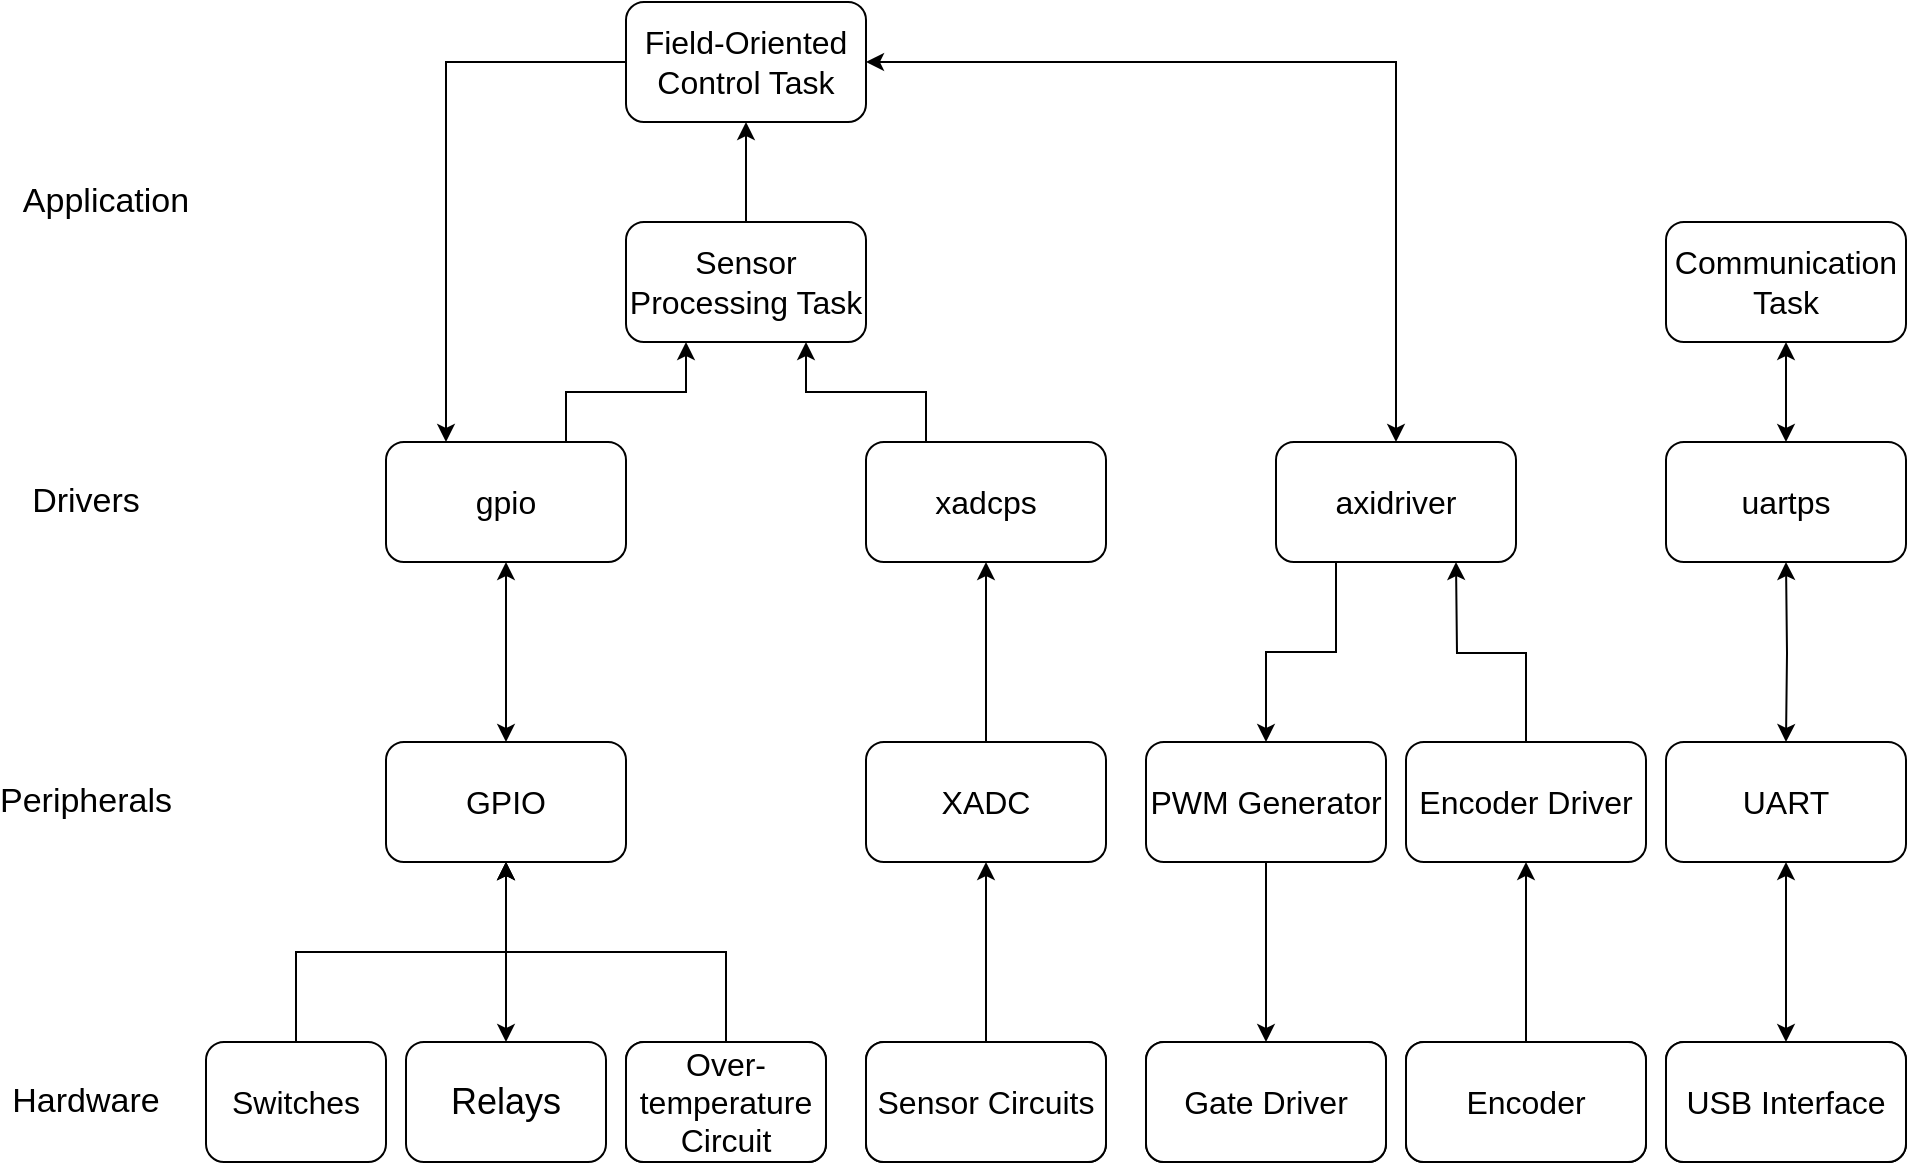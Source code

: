 <mxfile version="14.6.13" type="device" pages="4"><diagram id="FNdh0MbuzLCY5STfjBej" name="General"><mxGraphModel dx="1422" dy="763" grid="1" gridSize="10" guides="1" tooltips="1" connect="1" arrows="1" fold="1" page="1" pageScale="1" pageWidth="1654" pageHeight="1169" math="0" shadow="0"><root><mxCell id="0"/><mxCell id="1" parent="0"/><mxCell id="cF5mh-KOaiQX5OJSFseu-2" value="&lt;font style=&quot;font-size: 17px;&quot;&gt;Application&lt;/font&gt;" style="text;html=1;strokeColor=none;fillColor=none;align=center;verticalAlign=middle;whiteSpace=wrap;fontSize=17;" parent="1" vertex="1"><mxGeometry x="180" y="220" width="40" height="20" as="geometry"/></mxCell><mxCell id="cF5mh-KOaiQX5OJSFseu-3" value="&lt;font style=&quot;font-size: 17px;&quot;&gt;Drivers&lt;br style=&quot;font-size: 17px;&quot;&gt;&lt;/font&gt;" style="text;html=1;strokeColor=none;fillColor=none;align=center;verticalAlign=middle;whiteSpace=wrap;fontSize=17;" parent="1" vertex="1"><mxGeometry x="170" y="370" width="40" height="20" as="geometry"/></mxCell><mxCell id="cF5mh-KOaiQX5OJSFseu-4" value="&lt;font style=&quot;font-size: 17px;&quot;&gt;Peripherals&lt;br style=&quot;font-size: 17px;&quot;&gt;&lt;/font&gt;" style="text;html=1;strokeColor=none;fillColor=none;align=center;verticalAlign=middle;whiteSpace=wrap;fontSize=17;" parent="1" vertex="1"><mxGeometry x="170" y="520" width="40" height="20" as="geometry"/></mxCell><mxCell id="cF5mh-KOaiQX5OJSFseu-5" value="&lt;font style=&quot;font-size: 17px;&quot;&gt;Hardware&lt;br style=&quot;font-size: 17px;&quot;&gt;&lt;/font&gt;" style="text;html=1;strokeColor=none;fillColor=none;align=center;verticalAlign=middle;whiteSpace=wrap;fontSize=17;" parent="1" vertex="1"><mxGeometry x="170" y="670" width="40" height="20" as="geometry"/></mxCell><mxCell id="cF5mh-KOaiQX5OJSFseu-15" style="edgeStyle=orthogonalEdgeStyle;rounded=0;orthogonalLoop=1;jettySize=auto;html=1;exitX=0.5;exitY=1;exitDx=0;exitDy=0;entryX=0.5;entryY=0;entryDx=0;entryDy=0;fontSize=16;startArrow=classic;startFill=1;" parent="1" edge="1"><mxGeometry relative="1" as="geometry"><mxPoint x="400" y="410" as="sourcePoint"/><mxPoint x="400" y="500.0" as="targetPoint"/></mxGeometry></mxCell><mxCell id="cF5mh-KOaiQX5OJSFseu-20" style="edgeStyle=orthogonalEdgeStyle;rounded=0;orthogonalLoop=1;jettySize=auto;html=1;exitX=0.5;exitY=0;exitDx=0;exitDy=0;entryX=0.5;entryY=1;entryDx=0;entryDy=0;startArrow=classic;startFill=1;fontSize=16;" parent="1" edge="1"><mxGeometry relative="1" as="geometry"><mxPoint x="400" y="650" as="sourcePoint"/><mxPoint x="400" y="560" as="targetPoint"/></mxGeometry></mxCell><mxCell id="cF5mh-KOaiQX5OJSFseu-44" style="edgeStyle=orthogonalEdgeStyle;rounded=0;orthogonalLoop=1;jettySize=auto;html=1;exitX=0.5;exitY=1;exitDx=0;exitDy=0;entryX=0.5;entryY=0;entryDx=0;entryDy=0;startArrow=classic;startFill=1;fontSize=16;" parent="1" source="cF5mh-KOaiQX5OJSFseu-42" target="cF5mh-KOaiQX5OJSFseu-43" edge="1"><mxGeometry relative="1" as="geometry"/></mxCell><mxCell id="cF5mh-KOaiQX5OJSFseu-42" value="UART" style="whiteSpace=wrap;html=1;fontSize=16;rounded=1;" parent="1" vertex="1"><mxGeometry x="980" y="500" width="120" height="60" as="geometry"/></mxCell><mxCell id="cF5mh-KOaiQX5OJSFseu-43" value="USB Interface" style="whiteSpace=wrap;html=1;fontSize=18;rounded=1;" parent="1" vertex="1"><mxGeometry x="980" y="650" width="120" height="60" as="geometry"/></mxCell><mxCell id="cF5mh-KOaiQX5OJSFseu-46" style="edgeStyle=orthogonalEdgeStyle;rounded=0;orthogonalLoop=1;jettySize=auto;html=1;exitX=0.5;exitY=1;exitDx=0;exitDy=0;entryX=0.5;entryY=0;entryDx=0;entryDy=0;startArrow=classic;startFill=1;fontSize=16;" parent="1" target="cF5mh-KOaiQX5OJSFseu-42" edge="1"><mxGeometry relative="1" as="geometry"><mxPoint x="1040" y="410" as="sourcePoint"/></mxGeometry></mxCell><mxCell id="OJgSTFZWUkDASPqBQ3mT-6" value="" style="edgeStyle=orthogonalEdgeStyle;rounded=0;orthogonalLoop=1;jettySize=auto;html=1;startArrow=classic;startFill=1;" parent="1" edge="1"><mxGeometry relative="1" as="geometry"><mxPoint x="1040" y="300" as="sourcePoint"/><mxPoint x="1040" y="350" as="targetPoint"/></mxGeometry></mxCell><mxCell id="n8zTrhJ5Dpfqcq--Lx5J-33" style="edgeStyle=orthogonalEdgeStyle;rounded=0;orthogonalLoop=1;jettySize=auto;html=1;exitX=0.5;exitY=1;exitDx=0;exitDy=0;entryX=0.5;entryY=0;entryDx=0;entryDy=0;startArrow=none;startFill=0;" parent="1" edge="1"><mxGeometry relative="1" as="geometry"><mxPoint x="780" y="560" as="sourcePoint"/><mxPoint x="780" y="650" as="targetPoint"/></mxGeometry></mxCell><mxCell id="n8zTrhJ5Dpfqcq--Lx5J-14" style="edgeStyle=orthogonalEdgeStyle;rounded=0;orthogonalLoop=1;jettySize=auto;html=1;exitX=0.5;exitY=0;exitDx=0;exitDy=0;entryX=0.75;entryY=1;entryDx=0;entryDy=0;" parent="1" source="n8zTrhJ5Dpfqcq--Lx5J-2" edge="1"><mxGeometry relative="1" as="geometry"><mxPoint x="875" y="410" as="targetPoint"/></mxGeometry></mxCell><mxCell id="n8zTrhJ5Dpfqcq--Lx5J-2" value="Encoder Driver" style="whiteSpace=wrap;html=1;fontSize=16;rounded=1;" parent="1" vertex="1"><mxGeometry x="850" y="500" width="120" height="60" as="geometry"/></mxCell><mxCell id="n8zTrhJ5Dpfqcq--Lx5J-6" style="edgeStyle=orthogonalEdgeStyle;rounded=0;orthogonalLoop=1;jettySize=auto;html=1;exitX=0.5;exitY=0;exitDx=0;exitDy=0;entryX=0.5;entryY=1;entryDx=0;entryDy=0;" parent="1" source="n8zTrhJ5Dpfqcq--Lx5J-5" target="n8zTrhJ5Dpfqcq--Lx5J-2" edge="1"><mxGeometry relative="1" as="geometry"/></mxCell><mxCell id="n8zTrhJ5Dpfqcq--Lx5J-5" value="Encoder" style="whiteSpace=wrap;html=1;fontSize=18;rounded=1;" parent="1" vertex="1"><mxGeometry x="850" y="650" width="120" height="60" as="geometry"/></mxCell><mxCell id="n8zTrhJ5Dpfqcq--Lx5J-34" style="edgeStyle=orthogonalEdgeStyle;rounded=0;orthogonalLoop=1;jettySize=auto;html=1;exitX=0.5;exitY=0;exitDx=0;exitDy=0;entryX=0.5;entryY=1;entryDx=0;entryDy=0;startArrow=none;startFill=0;" parent="1" edge="1"><mxGeometry relative="1" as="geometry"><mxPoint x="640" y="500" as="sourcePoint"/><mxPoint x="640" y="410" as="targetPoint"/></mxGeometry></mxCell><mxCell id="n8zTrhJ5Dpfqcq--Lx5J-35" style="edgeStyle=orthogonalEdgeStyle;rounded=0;orthogonalLoop=1;jettySize=auto;html=1;exitX=0.5;exitY=0;exitDx=0;exitDy=0;entryX=0.5;entryY=1;entryDx=0;entryDy=0;startArrow=none;startFill=0;" parent="1" edge="1"><mxGeometry relative="1" as="geometry"><mxPoint x="640" y="650" as="sourcePoint"/><mxPoint x="640" y="560" as="targetPoint"/></mxGeometry></mxCell><mxCell id="gdCAjcARQyKszn10rI1O-2" style="edgeStyle=orthogonalEdgeStyle;rounded=0;orthogonalLoop=1;jettySize=auto;html=1;exitX=0;exitY=0.5;exitDx=0;exitDy=0;entryX=0.25;entryY=0;entryDx=0;entryDy=0;" parent="1" source="n8zTrhJ5Dpfqcq--Lx5J-39" target="n8zTrhJ5Dpfqcq--Lx5J-45" edge="1"><mxGeometry relative="1" as="geometry"/></mxCell><mxCell id="n8zTrhJ5Dpfqcq--Lx5J-39" value="Field-Oriented Control Task" style="whiteSpace=wrap;html=1;fontSize=16;fontStyle=0;rounded=1;" parent="1" vertex="1"><mxGeometry x="460" y="130" width="120" height="60" as="geometry"/></mxCell><mxCell id="gdCAjcARQyKszn10rI1O-1" style="edgeStyle=orthogonalEdgeStyle;rounded=0;orthogonalLoop=1;jettySize=auto;html=1;exitX=0.5;exitY=0;exitDx=0;exitDy=0;entryX=0.5;entryY=1;entryDx=0;entryDy=0;" parent="1" source="n8zTrhJ5Dpfqcq--Lx5J-40" target="n8zTrhJ5Dpfqcq--Lx5J-39" edge="1"><mxGeometry relative="1" as="geometry"/></mxCell><mxCell id="n8zTrhJ5Dpfqcq--Lx5J-40" value="Sensor Processing Task" style="whiteSpace=wrap;html=1;fontSize=16;fontStyle=0;rounded=1;" parent="1" vertex="1"><mxGeometry x="460" y="240" width="120" height="60" as="geometry"/></mxCell><mxCell id="n8zTrhJ5Dpfqcq--Lx5J-41" value="Communication Task" style="whiteSpace=wrap;html=1;fontSize=16;fontStyle=0;rounded=1;" parent="1" vertex="1"><mxGeometry x="980" y="240" width="120" height="60" as="geometry"/></mxCell><mxCell id="n8zTrhJ5Dpfqcq--Lx5J-42" value="uartps" style="whiteSpace=wrap;html=1;fontSize=16;rounded=1;" parent="1" vertex="1"><mxGeometry x="980" y="350" width="120" height="60" as="geometry"/></mxCell><mxCell id="n8zTrhJ5Dpfqcq--Lx5J-64" style="edgeStyle=orthogonalEdgeStyle;rounded=0;orthogonalLoop=1;jettySize=auto;html=1;exitX=0.5;exitY=0;exitDx=0;exitDy=0;entryX=1;entryY=0.5;entryDx=0;entryDy=0;fontSize=17;startArrow=classic;startFill=1;" parent="1" source="n8zTrhJ5Dpfqcq--Lx5J-43" target="n8zTrhJ5Dpfqcq--Lx5J-39" edge="1"><mxGeometry relative="1" as="geometry"/></mxCell><mxCell id="n8zTrhJ5Dpfqcq--Lx5J-65" style="edgeStyle=orthogonalEdgeStyle;rounded=0;orthogonalLoop=1;jettySize=auto;html=1;exitX=0.25;exitY=1;exitDx=0;exitDy=0;entryX=0.5;entryY=0;entryDx=0;entryDy=0;fontSize=17;startArrow=none;startFill=0;" parent="1" source="n8zTrhJ5Dpfqcq--Lx5J-43" target="n8zTrhJ5Dpfqcq--Lx5J-52" edge="1"><mxGeometry relative="1" as="geometry"/></mxCell><mxCell id="n8zTrhJ5Dpfqcq--Lx5J-43" value="axidriver" style="whiteSpace=wrap;html=1;fontSize=16;rounded=1;" parent="1" vertex="1"><mxGeometry x="785" y="350" width="120" height="60" as="geometry"/></mxCell><mxCell id="n8zTrhJ5Dpfqcq--Lx5J-62" style="edgeStyle=orthogonalEdgeStyle;rounded=0;orthogonalLoop=1;jettySize=auto;html=1;exitX=0.25;exitY=0;exitDx=0;exitDy=0;entryX=0.75;entryY=1;entryDx=0;entryDy=0;fontSize=17;startArrow=none;startFill=0;" parent="1" source="n8zTrhJ5Dpfqcq--Lx5J-44" target="n8zTrhJ5Dpfqcq--Lx5J-40" edge="1"><mxGeometry relative="1" as="geometry"/></mxCell><mxCell id="n8zTrhJ5Dpfqcq--Lx5J-44" value="xadcps" style="whiteSpace=wrap;html=1;fontSize=16;rounded=1;" parent="1" vertex="1"><mxGeometry x="580" y="350" width="120" height="60" as="geometry"/></mxCell><mxCell id="n8zTrhJ5Dpfqcq--Lx5J-63" style="edgeStyle=orthogonalEdgeStyle;rounded=0;orthogonalLoop=1;jettySize=auto;html=1;exitX=0.75;exitY=0;exitDx=0;exitDy=0;entryX=0.25;entryY=1;entryDx=0;entryDy=0;fontSize=17;startArrow=none;startFill=0;" parent="1" source="n8zTrhJ5Dpfqcq--Lx5J-45" target="n8zTrhJ5Dpfqcq--Lx5J-40" edge="1"><mxGeometry relative="1" as="geometry"/></mxCell><mxCell id="n8zTrhJ5Dpfqcq--Lx5J-45" value="gpio" style="whiteSpace=wrap;html=1;fontSize=16;rounded=1;" parent="1" vertex="1"><mxGeometry x="340" y="350" width="120" height="60" as="geometry"/></mxCell><mxCell id="n8zTrhJ5Dpfqcq--Lx5J-46" value="GPIO" style="whiteSpace=wrap;html=1;fontSize=16;rounded=1;" parent="1" vertex="1"><mxGeometry x="340" y="500" width="120" height="60" as="geometry"/></mxCell><mxCell id="n8zTrhJ5Dpfqcq--Lx5J-66" style="edgeStyle=orthogonalEdgeStyle;rounded=0;orthogonalLoop=1;jettySize=auto;html=1;exitX=0.5;exitY=0;exitDx=0;exitDy=0;entryX=0.5;entryY=1;entryDx=0;entryDy=0;fontSize=17;startArrow=none;startFill=0;" parent="1" source="n8zTrhJ5Dpfqcq--Lx5J-47" target="n8zTrhJ5Dpfqcq--Lx5J-46" edge="1"><mxGeometry relative="1" as="geometry"/></mxCell><mxCell id="n8zTrhJ5Dpfqcq--Lx5J-47" value="Switches" style="whiteSpace=wrap;html=1;fontSize=16;rounded=1;" parent="1" vertex="1"><mxGeometry x="250" y="650" width="90" height="60" as="geometry"/></mxCell><mxCell id="n8zTrhJ5Dpfqcq--Lx5J-48" value="Relays" style="whiteSpace=wrap;html=1;fontSize=18;rounded=1;" parent="1" vertex="1"><mxGeometry x="350" y="650" width="100" height="60" as="geometry"/></mxCell><mxCell id="n8zTrhJ5Dpfqcq--Lx5J-67" style="edgeStyle=orthogonalEdgeStyle;rounded=0;orthogonalLoop=1;jettySize=auto;html=1;exitX=0.5;exitY=0;exitDx=0;exitDy=0;entryX=0.5;entryY=1;entryDx=0;entryDy=0;fontSize=17;startArrow=none;startFill=0;" parent="1" source="n8zTrhJ5Dpfqcq--Lx5J-49" target="n8zTrhJ5Dpfqcq--Lx5J-46" edge="1"><mxGeometry relative="1" as="geometry"/></mxCell><mxCell id="n8zTrhJ5Dpfqcq--Lx5J-49" value="Over-temperature circuit" style="whiteSpace=wrap;html=1;fontSize=18;rounded=1;" parent="1" vertex="1"><mxGeometry x="460" y="650" width="100" height="60" as="geometry"/></mxCell><mxCell id="n8zTrhJ5Dpfqcq--Lx5J-50" value="XADC" style="whiteSpace=wrap;html=1;fontSize=16;rounded=1;" parent="1" vertex="1"><mxGeometry x="580" y="500" width="120" height="60" as="geometry"/></mxCell><mxCell id="n8zTrhJ5Dpfqcq--Lx5J-51" value="Sensor circuits" style="whiteSpace=wrap;html=1;fontSize=18;rounded=1;" parent="1" vertex="1"><mxGeometry x="580" y="650" width="120" height="60" as="geometry"/></mxCell><mxCell id="n8zTrhJ5Dpfqcq--Lx5J-52" value="PWM Generator" style="whiteSpace=wrap;html=1;fontSize=16;rounded=1;" parent="1" vertex="1"><mxGeometry x="720" y="500" width="120" height="60" as="geometry"/></mxCell><mxCell id="n8zTrhJ5Dpfqcq--Lx5J-53" value="Gate Driver" style="whiteSpace=wrap;html=1;fontSize=18;rounded=1;" parent="1" vertex="1"><mxGeometry x="720" y="650" width="120" height="60" as="geometry"/></mxCell><mxCell id="HcmQMg_4I1oHwpYFcMFc-3" value="USB Interface" style="whiteSpace=wrap;html=1;fontSize=16;rounded=1;" parent="1" vertex="1"><mxGeometry x="980" y="650" width="120" height="60" as="geometry"/></mxCell><mxCell id="HcmQMg_4I1oHwpYFcMFc-4" value="Encoder" style="whiteSpace=wrap;html=1;fontSize=16;rounded=1;" parent="1" vertex="1"><mxGeometry x="850" y="650" width="120" height="60" as="geometry"/></mxCell><mxCell id="HcmQMg_4I1oHwpYFcMFc-5" value="Gate Driver" style="whiteSpace=wrap;html=1;fontSize=16;rounded=1;" parent="1" vertex="1"><mxGeometry x="720" y="650" width="120" height="60" as="geometry"/></mxCell><mxCell id="HcmQMg_4I1oHwpYFcMFc-6" value="Sensor Circuits" style="whiteSpace=wrap;html=1;fontSize=16;rounded=1;" parent="1" vertex="1"><mxGeometry x="580" y="650" width="120" height="60" as="geometry"/></mxCell><mxCell id="HcmQMg_4I1oHwpYFcMFc-7" value="Over-temperature Circuit" style="whiteSpace=wrap;html=1;fontSize=16;rounded=1;" parent="1" vertex="1"><mxGeometry x="460" y="650" width="100" height="60" as="geometry"/></mxCell></root></mxGraphModel></diagram><diagram id="9e8X5mkENzNJ1goLxQjk" name="EncStates"><mxGraphModel dx="1422" dy="763" grid="1" gridSize="10" guides="1" tooltips="1" connect="1" arrows="1" fold="1" page="1" pageScale="1" pageWidth="1100" pageHeight="850" math="0" shadow="0"><root><mxCell id="-_Dg9e7AKeVP-2lhCpN4-0"/><mxCell id="-_Dg9e7AKeVP-2lhCpN4-1" parent="-_Dg9e7AKeVP-2lhCpN4-0"/><mxCell id="-_Dg9e7AKeVP-2lhCpN4-12" style="edgeStyle=orthogonalEdgeStyle;curved=1;orthogonalLoop=1;jettySize=auto;html=1;exitX=0;exitY=0.5;exitDx=0;exitDy=0;entryX=0.5;entryY=0;entryDx=0;entryDy=0;startArrow=none;startFill=0;" parent="-_Dg9e7AKeVP-2lhCpN4-1" source="-_Dg9e7AKeVP-2lhCpN4-2" target="-_Dg9e7AKeVP-2lhCpN4-4" edge="1"><mxGeometry relative="1" as="geometry"/></mxCell><mxCell id="-_Dg9e7AKeVP-2lhCpN4-13" style="edgeStyle=orthogonalEdgeStyle;curved=1;orthogonalLoop=1;jettySize=auto;html=1;exitX=0;exitY=1;exitDx=0;exitDy=0;entryX=0.5;entryY=0;entryDx=0;entryDy=0;startArrow=none;startFill=0;" parent="-_Dg9e7AKeVP-2lhCpN4-1" source="-_Dg9e7AKeVP-2lhCpN4-2" target="-_Dg9e7AKeVP-2lhCpN4-5" edge="1"><mxGeometry relative="1" as="geometry"/></mxCell><mxCell id="-_Dg9e7AKeVP-2lhCpN4-14" style="edgeStyle=orthogonalEdgeStyle;curved=1;orthogonalLoop=1;jettySize=auto;html=1;exitX=1;exitY=1;exitDx=0;exitDy=0;entryX=0.5;entryY=0;entryDx=0;entryDy=0;startArrow=none;startFill=0;" parent="-_Dg9e7AKeVP-2lhCpN4-1" source="-_Dg9e7AKeVP-2lhCpN4-2" target="-_Dg9e7AKeVP-2lhCpN4-6" edge="1"><mxGeometry relative="1" as="geometry"/></mxCell><mxCell id="-_Dg9e7AKeVP-2lhCpN4-15" style="edgeStyle=orthogonalEdgeStyle;curved=1;orthogonalLoop=1;jettySize=auto;html=1;exitX=1;exitY=0.5;exitDx=0;exitDy=0;entryX=0.5;entryY=0;entryDx=0;entryDy=0;startArrow=none;startFill=0;" parent="-_Dg9e7AKeVP-2lhCpN4-1" source="-_Dg9e7AKeVP-2lhCpN4-2" target="-_Dg9e7AKeVP-2lhCpN4-7" edge="1"><mxGeometry relative="1" as="geometry"/></mxCell><mxCell id="-_Dg9e7AKeVP-2lhCpN4-2" value="" style="ellipse;whiteSpace=wrap;html=1;aspect=fixed;" parent="-_Dg9e7AKeVP-2lhCpN4-1" vertex="1"><mxGeometry x="460" y="110" width="80" height="80" as="geometry"/></mxCell><mxCell id="-_Dg9e7AKeVP-2lhCpN4-3" value="GET_ABS" style="ellipse;whiteSpace=wrap;html=1;aspect=fixed;" parent="-_Dg9e7AKeVP-2lhCpN4-1" vertex="1"><mxGeometry x="465" y="115" width="70" height="70" as="geometry"/></mxCell><mxCell id="-_Dg9e7AKeVP-2lhCpN4-17" style="edgeStyle=orthogonalEdgeStyle;curved=1;orthogonalLoop=1;jettySize=auto;html=1;exitX=1;exitY=0;exitDx=0;exitDy=0;entryX=0;entryY=0;entryDx=0;entryDy=0;startArrow=none;startFill=0;" parent="-_Dg9e7AKeVP-2lhCpN4-1" source="-_Dg9e7AKeVP-2lhCpN4-4" target="-_Dg9e7AKeVP-2lhCpN4-5" edge="1"><mxGeometry relative="1" as="geometry"/></mxCell><mxCell id="-_Dg9e7AKeVP-2lhCpN4-4" value="00" style="ellipse;whiteSpace=wrap;html=1;aspect=fixed;" parent="-_Dg9e7AKeVP-2lhCpN4-1" vertex="1"><mxGeometry x="280" y="240" width="80" height="80" as="geometry"/></mxCell><mxCell id="-_Dg9e7AKeVP-2lhCpN4-18" style="edgeStyle=orthogonalEdgeStyle;curved=1;orthogonalLoop=1;jettySize=auto;html=1;exitX=0;exitY=1;exitDx=0;exitDy=0;entryX=1;entryY=1;entryDx=0;entryDy=0;startArrow=none;startFill=0;" parent="-_Dg9e7AKeVP-2lhCpN4-1" source="-_Dg9e7AKeVP-2lhCpN4-5" target="-_Dg9e7AKeVP-2lhCpN4-4" edge="1"><mxGeometry relative="1" as="geometry"/></mxCell><mxCell id="-_Dg9e7AKeVP-2lhCpN4-19" style="edgeStyle=orthogonalEdgeStyle;curved=1;orthogonalLoop=1;jettySize=auto;html=1;exitX=1;exitY=0;exitDx=0;exitDy=0;entryX=0;entryY=0;entryDx=0;entryDy=0;startArrow=none;startFill=0;" parent="-_Dg9e7AKeVP-2lhCpN4-1" source="-_Dg9e7AKeVP-2lhCpN4-5" target="-_Dg9e7AKeVP-2lhCpN4-6" edge="1"><mxGeometry relative="1" as="geometry"/></mxCell><mxCell id="-_Dg9e7AKeVP-2lhCpN4-5" value="01" style="ellipse;whiteSpace=wrap;html=1;aspect=fixed;" parent="-_Dg9e7AKeVP-2lhCpN4-1" vertex="1"><mxGeometry x="400" y="240" width="80" height="80" as="geometry"/></mxCell><mxCell id="-_Dg9e7AKeVP-2lhCpN4-10" value="" style="edgeStyle=orthogonalEdgeStyle;rounded=0;orthogonalLoop=1;jettySize=auto;html=1;startArrow=classic;startFill=1;" parent="-_Dg9e7AKeVP-2lhCpN4-1" source="-_Dg9e7AKeVP-2lhCpN4-6" target="-_Dg9e7AKeVP-2lhCpN4-7" edge="1"><mxGeometry relative="1" as="geometry"/></mxCell><mxCell id="-_Dg9e7AKeVP-2lhCpN4-20" style="edgeStyle=orthogonalEdgeStyle;curved=1;orthogonalLoop=1;jettySize=auto;html=1;exitX=0;exitY=1;exitDx=0;exitDy=0;entryX=1;entryY=1;entryDx=0;entryDy=0;startArrow=none;startFill=0;" parent="-_Dg9e7AKeVP-2lhCpN4-1" source="-_Dg9e7AKeVP-2lhCpN4-6" target="-_Dg9e7AKeVP-2lhCpN4-5" edge="1"><mxGeometry relative="1" as="geometry"/></mxCell><mxCell id="-_Dg9e7AKeVP-2lhCpN4-21" style="edgeStyle=orthogonalEdgeStyle;curved=1;orthogonalLoop=1;jettySize=auto;html=1;exitX=1;exitY=0;exitDx=0;exitDy=0;entryX=0;entryY=0;entryDx=0;entryDy=0;startArrow=none;startFill=0;" parent="-_Dg9e7AKeVP-2lhCpN4-1" source="-_Dg9e7AKeVP-2lhCpN4-6" target="-_Dg9e7AKeVP-2lhCpN4-7" edge="1"><mxGeometry relative="1" as="geometry"/></mxCell><mxCell id="-_Dg9e7AKeVP-2lhCpN4-6" value="11" style="ellipse;whiteSpace=wrap;html=1;aspect=fixed;" parent="-_Dg9e7AKeVP-2lhCpN4-1" vertex="1"><mxGeometry x="520" y="240" width="80" height="80" as="geometry"/></mxCell><mxCell id="-_Dg9e7AKeVP-2lhCpN4-22" style="edgeStyle=orthogonalEdgeStyle;curved=1;orthogonalLoop=1;jettySize=auto;html=1;exitX=0;exitY=1;exitDx=0;exitDy=0;entryX=1;entryY=1;entryDx=0;entryDy=0;startArrow=none;startFill=0;" parent="-_Dg9e7AKeVP-2lhCpN4-1" source="-_Dg9e7AKeVP-2lhCpN4-7" target="-_Dg9e7AKeVP-2lhCpN4-6" edge="1"><mxGeometry relative="1" as="geometry"/></mxCell><mxCell id="-_Dg9e7AKeVP-2lhCpN4-33" style="edgeStyle=orthogonalEdgeStyle;curved=1;orthogonalLoop=1;jettySize=auto;html=1;exitX=0.307;exitY=0.961;exitDx=0;exitDy=0;entryX=0.669;entryY=0.969;entryDx=0;entryDy=0;startArrow=none;startFill=0;exitPerimeter=0;entryPerimeter=0;" parent="-_Dg9e7AKeVP-2lhCpN4-1" source="-_Dg9e7AKeVP-2lhCpN4-7" target="-_Dg9e7AKeVP-2lhCpN4-4" edge="1"><mxGeometry relative="1" as="geometry"><Array as="points"><mxPoint x="665" y="350"/><mxPoint x="334" y="350"/></Array></mxGeometry></mxCell><mxCell id="-_Dg9e7AKeVP-2lhCpN4-7" value="10" style="ellipse;whiteSpace=wrap;html=1;aspect=fixed;" parent="-_Dg9e7AKeVP-2lhCpN4-1" vertex="1"><mxGeometry x="640" y="240" width="80" height="80" as="geometry"/></mxCell><mxCell id="-_Dg9e7AKeVP-2lhCpN4-23" value="A = B = 0" style="text;html=1;align=center;verticalAlign=middle;resizable=0;points=[];autosize=1;strokeColor=none;" parent="-_Dg9e7AKeVP-2lhCpN4-1" vertex="1"><mxGeometry x="330" y="140" width="70" height="20" as="geometry"/></mxCell><mxCell id="-_Dg9e7AKeVP-2lhCpN4-24" value="&lt;div&gt;A = 1&lt;/div&gt;&lt;div&gt;B = 0&lt;br&gt;&lt;/div&gt;" style="text;html=1;align=center;verticalAlign=middle;resizable=0;points=[];autosize=1;strokeColor=none;" parent="-_Dg9e7AKeVP-2lhCpN4-1" vertex="1"><mxGeometry x="420" y="185" width="40" height="30" as="geometry"/></mxCell><mxCell id="-_Dg9e7AKeVP-2lhCpN4-25" value="&lt;div&gt;A = 0&lt;/div&gt;&lt;div&gt;B = 1&lt;br&gt;&lt;/div&gt;" style="text;html=1;align=center;verticalAlign=middle;resizable=0;points=[];autosize=1;strokeColor=none;" parent="-_Dg9e7AKeVP-2lhCpN4-1" vertex="1"><mxGeometry x="540" y="185" width="40" height="30" as="geometry"/></mxCell><mxCell id="-_Dg9e7AKeVP-2lhCpN4-26" value="A = B = 1" style="text;html=1;align=center;verticalAlign=middle;resizable=0;points=[];autosize=1;strokeColor=none;" parent="-_Dg9e7AKeVP-2lhCpN4-1" vertex="1"><mxGeometry x="600" y="140" width="70" height="20" as="geometry"/></mxCell><mxCell id="-_Dg9e7AKeVP-2lhCpN4-27" value="A = 1" style="text;html=1;align=center;verticalAlign=middle;resizable=0;points=[];autosize=1;strokeColor=none;" parent="-_Dg9e7AKeVP-2lhCpN4-1" vertex="1"><mxGeometry x="360" y="230" width="40" height="20" as="geometry"/></mxCell><mxCell id="-_Dg9e7AKeVP-2lhCpN4-28" value="A = 0" style="text;html=1;align=center;verticalAlign=middle;resizable=0;points=[];autosize=1;strokeColor=none;" parent="-_Dg9e7AKeVP-2lhCpN4-1" vertex="1"><mxGeometry x="360" y="310" width="40" height="20" as="geometry"/></mxCell><mxCell id="-_Dg9e7AKeVP-2lhCpN4-29" value="B = 1" style="text;html=1;align=center;verticalAlign=middle;resizable=0;points=[];autosize=1;strokeColor=none;" parent="-_Dg9e7AKeVP-2lhCpN4-1" vertex="1"><mxGeometry x="480" y="230" width="40" height="20" as="geometry"/></mxCell><mxCell id="-_Dg9e7AKeVP-2lhCpN4-30" value="B = 0" style="text;html=1;align=center;verticalAlign=middle;resizable=0;points=[];autosize=1;strokeColor=none;" parent="-_Dg9e7AKeVP-2lhCpN4-1" vertex="1"><mxGeometry x="480" y="310" width="40" height="20" as="geometry"/></mxCell><mxCell id="-_Dg9e7AKeVP-2lhCpN4-31" value="A = 0" style="text;html=1;align=center;verticalAlign=middle;resizable=0;points=[];autosize=1;strokeColor=none;" parent="-_Dg9e7AKeVP-2lhCpN4-1" vertex="1"><mxGeometry x="600" y="230" width="40" height="20" as="geometry"/></mxCell><mxCell id="-_Dg9e7AKeVP-2lhCpN4-32" value="A = 1" style="text;html=1;align=center;verticalAlign=middle;resizable=0;points=[];autosize=1;strokeColor=none;" parent="-_Dg9e7AKeVP-2lhCpN4-1" vertex="1"><mxGeometry x="600" y="310" width="40" height="20" as="geometry"/></mxCell><mxCell id="-_Dg9e7AKeVP-2lhCpN4-35" style="edgeStyle=orthogonalEdgeStyle;curved=1;orthogonalLoop=1;jettySize=auto;html=1;exitX=0.5;exitY=1;exitDx=0;exitDy=0;startArrow=none;startFill=0;entryX=0.5;entryY=1;entryDx=0;entryDy=0;" parent="-_Dg9e7AKeVP-2lhCpN4-1" source="-_Dg9e7AKeVP-2lhCpN4-4" target="-_Dg9e7AKeVP-2lhCpN4-7" edge="1"><mxGeometry relative="1" as="geometry"><mxPoint x="661.04" y="350" as="sourcePoint"/><mxPoint x="670" y="390" as="targetPoint"/><Array as="points"><mxPoint x="320" y="383"/><mxPoint x="680" y="383"/></Array></mxGeometry></mxCell><mxCell id="-_Dg9e7AKeVP-2lhCpN4-36" value="B = 0" style="text;html=1;align=center;verticalAlign=middle;resizable=0;points=[];autosize=1;strokeColor=none;" parent="-_Dg9e7AKeVP-2lhCpN4-1" vertex="1"><mxGeometry x="480" y="330" width="40" height="20" as="geometry"/></mxCell><mxCell id="-_Dg9e7AKeVP-2lhCpN4-37" value="B = 1" style="text;html=1;align=center;verticalAlign=middle;resizable=0;points=[];autosize=1;strokeColor=none;" parent="-_Dg9e7AKeVP-2lhCpN4-1" vertex="1"><mxGeometry x="480" y="390" width="40" height="20" as="geometry"/></mxCell></root></mxGraphModel></diagram><diagram id="FVR5JR_7-dW0VqetuKAx" name="StateFlows"><mxGraphModel dx="1185" dy="636" grid="1" gridSize="10" guides="1" tooltips="1" connect="1" arrows="1" fold="1" page="1" pageScale="1" pageWidth="827" pageHeight="1169" math="0" shadow="0"><root><mxCell id="l42HuJ14Zd0MApcv9qWw-0"/><mxCell id="l42HuJ14Zd0MApcv9qWw-1" parent="l42HuJ14Zd0MApcv9qWw-0"/><mxCell id="l42HuJ14Zd0MApcv9qWw-4" value="" style="edgeStyle=orthogonalEdgeStyle;curved=1;orthogonalLoop=1;jettySize=auto;html=1;startArrow=none;startFill=0;" parent="l42HuJ14Zd0MApcv9qWw-1" source="l42HuJ14Zd0MApcv9qWw-2" target="l42HuJ14Zd0MApcv9qWw-3" edge="1"><mxGeometry relative="1" as="geometry"/></mxCell><mxCell id="l42HuJ14Zd0MApcv9qWw-2" value="Disable relays" style="rounded=1;whiteSpace=wrap;html=1;" parent="l42HuJ14Zd0MApcv9qWw-1" vertex="1"><mxGeometry x="90" y="80" width="120" height="60" as="geometry"/></mxCell><mxCell id="l42HuJ14Zd0MApcv9qWw-6" value="" style="edgeStyle=orthogonalEdgeStyle;curved=1;orthogonalLoop=1;jettySize=auto;html=1;startArrow=none;startFill=0;" parent="l42HuJ14Zd0MApcv9qWw-1" source="l42HuJ14Zd0MApcv9qWw-3" target="l42HuJ14Zd0MApcv9qWw-5" edge="1"><mxGeometry relative="1" as="geometry"/></mxCell><mxCell id="l42HuJ14Zd0MApcv9qWw-3" value="Clear all errors and variables" style="whiteSpace=wrap;html=1;rounded=1;" parent="l42HuJ14Zd0MApcv9qWw-1" vertex="1"><mxGeometry x="250" y="80" width="120" height="60" as="geometry"/></mxCell><mxCell id="l42HuJ14Zd0MApcv9qWw-8" value="" style="edgeStyle=orthogonalEdgeStyle;curved=1;orthogonalLoop=1;jettySize=auto;html=1;startArrow=none;startFill=0;" parent="l42HuJ14Zd0MApcv9qWw-1" source="l42HuJ14Zd0MApcv9qWw-5" target="l42HuJ14Zd0MApcv9qWw-7" edge="1"><mxGeometry relative="1" as="geometry"/></mxCell><mxCell id="l42HuJ14Zd0MApcv9qWw-5" value="Reset PI controllers" style="whiteSpace=wrap;html=1;rounded=1;" parent="l42HuJ14Zd0MApcv9qWw-1" vertex="1"><mxGeometry x="410" y="80" width="120" height="60" as="geometry"/></mxCell><mxCell id="l42HuJ14Zd0MApcv9qWw-11" style="edgeStyle=orthogonalEdgeStyle;curved=1;orthogonalLoop=1;jettySize=auto;html=1;exitX=1;exitY=0.5;exitDx=0;exitDy=0;startArrow=none;startFill=0;" parent="l42HuJ14Zd0MApcv9qWw-1" source="l42HuJ14Zd0MApcv9qWw-7" edge="1"><mxGeometry relative="1" as="geometry"><mxPoint x="770" y="110" as="targetPoint"/></mxGeometry></mxCell><mxCell id="l42HuJ14Zd0MApcv9qWw-7" value="&lt;div&gt;Enable PWM with&lt;/div&gt;&lt;div&gt;d = 0&lt;br&gt;&lt;/div&gt;" style="whiteSpace=wrap;html=1;rounded=1;" parent="l42HuJ14Zd0MApcv9qWw-1" vertex="1"><mxGeometry x="570" y="80" width="120" height="60" as="geometry"/></mxCell><mxCell id="l42HuJ14Zd0MApcv9qWw-9" value="" style="endArrow=classic;html=1;entryX=0;entryY=0.5;entryDx=0;entryDy=0;" parent="l42HuJ14Zd0MApcv9qWw-1" target="l42HuJ14Zd0MApcv9qWw-2" edge="1"><mxGeometry width="50" height="50" relative="1" as="geometry"><mxPoint x="40" y="110" as="sourcePoint"/><mxPoint x="80" y="100" as="targetPoint"/></mxGeometry></mxCell><mxCell id="l42HuJ14Zd0MApcv9qWw-12" value="READY" style="text;html=1;align=center;verticalAlign=middle;resizable=0;points=[];autosize=1;strokeColor=none;" parent="l42HuJ14Zd0MApcv9qWw-1" vertex="1"><mxGeometry x="700" y="90" width="60" height="20" as="geometry"/></mxCell><mxCell id="l42HuJ14Zd0MApcv9qWw-13" value="INIT" style="text;html=1;align=center;verticalAlign=middle;resizable=0;points=[];autosize=1;strokeColor=none;" parent="l42HuJ14Zd0MApcv9qWw-1" vertex="1"><mxGeometry x="370" y="30" width="40" height="20" as="geometry"/></mxCell><mxCell id="l42HuJ14Zd0MApcv9qWw-14" value="READY" style="text;html=1;align=center;verticalAlign=middle;resizable=0;points=[];autosize=1;strokeColor=none;" parent="l42HuJ14Zd0MApcv9qWw-1" vertex="1"><mxGeometry x="360" y="200" width="60" height="20" as="geometry"/></mxCell><mxCell id="ZRcZYyGXg4mAcWZgghpv-4" style="edgeStyle=orthogonalEdgeStyle;curved=1;orthogonalLoop=1;jettySize=auto;html=1;exitX=1;exitY=0;exitDx=0;exitDy=0;startArrow=none;startFill=0;" parent="l42HuJ14Zd0MApcv9qWw-1" source="ZRcZYyGXg4mAcWZgghpv-12" edge="1"><mxGeometry relative="1" as="geometry"><mxPoint x="600" y="250" as="targetPoint"/><mxPoint x="450" y="255.0" as="sourcePoint"/></mxGeometry></mxCell><mxCell id="ZRcZYyGXg4mAcWZgghpv-7" style="edgeStyle=orthogonalEdgeStyle;curved=1;orthogonalLoop=1;jettySize=auto;html=1;exitX=1;exitY=1;exitDx=0;exitDy=0;startArrow=none;startFill=0;" parent="l42HuJ14Zd0MApcv9qWw-1" source="ZRcZYyGXg4mAcWZgghpv-12" edge="1"><mxGeometry relative="1" as="geometry"><mxPoint x="600" y="290" as="targetPoint"/><mxPoint x="450" y="285.0" as="sourcePoint"/></mxGeometry></mxCell><mxCell id="ZRcZYyGXg4mAcWZgghpv-5" value="1" style="text;html=1;align=center;verticalAlign=middle;resizable=0;points=[];autosize=1;strokeColor=none;" parent="l42HuJ14Zd0MApcv9qWw-1" vertex="1"><mxGeometry x="440" y="230" width="20" height="20" as="geometry"/></mxCell><mxCell id="ZRcZYyGXg4mAcWZgghpv-6" value="CALIBRATE" style="text;html=1;align=center;verticalAlign=middle;resizable=0;points=[];autosize=1;strokeColor=none;" parent="l42HuJ14Zd0MApcv9qWw-1" vertex="1"><mxGeometry x="520" y="230" width="80" height="20" as="geometry"/></mxCell><mxCell id="ZRcZYyGXg4mAcWZgghpv-8" value="0" style="text;html=1;align=center;verticalAlign=middle;resizable=0;points=[];autosize=1;strokeColor=none;" parent="l42HuJ14Zd0MApcv9qWw-1" vertex="1"><mxGeometry x="440" y="290" width="20" height="20" as="geometry"/></mxCell><mxCell id="ZRcZYyGXg4mAcWZgghpv-9" value="READY" style="text;html=1;align=center;verticalAlign=middle;resizable=0;points=[];autosize=1;strokeColor=none;" parent="l42HuJ14Zd0MApcv9qWw-1" vertex="1"><mxGeometry x="530" y="290" width="60" height="20" as="geometry"/></mxCell><mxCell id="ZRcZYyGXg4mAcWZgghpv-10" value="CALIBRATE" style="text;html=1;align=center;verticalAlign=middle;resizable=0;points=[];autosize=1;strokeColor=none;" parent="l42HuJ14Zd0MApcv9qWw-1" vertex="1"><mxGeometry x="374" y="360" width="80" height="20" as="geometry"/></mxCell><mxCell id="ZRcZYyGXg4mAcWZgghpv-12" value="switches" style="rhombus;whiteSpace=wrap;html=1;" parent="l42HuJ14Zd0MApcv9qWw-1" vertex="1"><mxGeometry x="335" y="230" width="110" height="80" as="geometry"/></mxCell><mxCell id="ZRcZYyGXg4mAcWZgghpv-15" value="" style="edgeStyle=orthogonalEdgeStyle;curved=1;orthogonalLoop=1;jettySize=auto;html=1;startArrow=none;startFill=0;" parent="l42HuJ14Zd0MApcv9qWw-1" source="ZRcZYyGXg4mAcWZgghpv-13" target="ZRcZYyGXg4mAcWZgghpv-14" edge="1"><mxGeometry relative="1" as="geometry"/></mxCell><mxCell id="ZRcZYyGXg4mAcWZgghpv-25" style="edgeStyle=orthogonalEdgeStyle;rounded=0;orthogonalLoop=1;jettySize=auto;html=1;exitX=0.5;exitY=0;exitDx=0;exitDy=0;entryX=0.5;entryY=0;entryDx=0;entryDy=0;startArrow=none;startFill=0;" parent="l42HuJ14Zd0MApcv9qWw-1" source="ZRcZYyGXg4mAcWZgghpv-13" target="ZRcZYyGXg4mAcWZgghpv-23" edge="1"><mxGeometry relative="1" as="geometry"/></mxCell><mxCell id="ZRcZYyGXg4mAcWZgghpv-13" value="calib_done" style="rhombus;whiteSpace=wrap;html=1;" parent="l42HuJ14Zd0MApcv9qWw-1" vertex="1"><mxGeometry x="74" y="420" width="110" height="80" as="geometry"/></mxCell><mxCell id="ZRcZYyGXg4mAcWZgghpv-18" style="edgeStyle=orthogonalEdgeStyle;curved=1;orthogonalLoop=1;jettySize=auto;html=1;exitX=1;exitY=0.5;exitDx=0;exitDy=0;entryX=0;entryY=0.5;entryDx=0;entryDy=0;startArrow=none;startFill=0;" parent="l42HuJ14Zd0MApcv9qWw-1" source="ZRcZYyGXg4mAcWZgghpv-14" target="ZRcZYyGXg4mAcWZgghpv-17" edge="1"><mxGeometry relative="1" as="geometry"/></mxCell><mxCell id="ZRcZYyGXg4mAcWZgghpv-14" value="&lt;div&gt;Get offset samples&lt;/div&gt;&lt;div&gt;samples++&lt;br&gt;&lt;/div&gt;" style="rounded=1;whiteSpace=wrap;html=1;" parent="l42HuJ14Zd0MApcv9qWw-1" vertex="1"><mxGeometry x="224" y="430" width="120" height="60" as="geometry"/></mxCell><mxCell id="ZRcZYyGXg4mAcWZgghpv-16" value="0" style="text;html=1;align=center;verticalAlign=middle;resizable=0;points=[];autosize=1;strokeColor=none;" parent="l42HuJ14Zd0MApcv9qWw-1" vertex="1"><mxGeometry x="194" y="440" width="20" height="20" as="geometry"/></mxCell><mxCell id="ZRcZYyGXg4mAcWZgghpv-20" style="edgeStyle=orthogonalEdgeStyle;curved=1;orthogonalLoop=1;jettySize=auto;html=1;exitX=1;exitY=0.5;exitDx=0;exitDy=0;entryX=0;entryY=0.5;entryDx=0;entryDy=0;startArrow=none;startFill=0;" parent="l42HuJ14Zd0MApcv9qWw-1" source="ZRcZYyGXg4mAcWZgghpv-17" target="ZRcZYyGXg4mAcWZgghpv-19" edge="1"><mxGeometry relative="1" as="geometry"/></mxCell><mxCell id="ZRcZYyGXg4mAcWZgghpv-30" style="edgeStyle=orthogonalEdgeStyle;rounded=0;orthogonalLoop=1;jettySize=auto;html=1;exitX=0.5;exitY=1;exitDx=0;exitDy=0;entryX=0.5;entryY=0;entryDx=0;entryDy=0;startArrow=none;startFill=0;" parent="l42HuJ14Zd0MApcv9qWw-1" source="ZRcZYyGXg4mAcWZgghpv-17" target="ZRcZYyGXg4mAcWZgghpv-22" edge="1"><mxGeometry relative="1" as="geometry"/></mxCell><mxCell id="ZRcZYyGXg4mAcWZgghpv-17" value="sampling_done" style="rhombus;whiteSpace=wrap;html=1;" parent="l42HuJ14Zd0MApcv9qWw-1" vertex="1"><mxGeometry x="374" y="420" width="110" height="80" as="geometry"/></mxCell><mxCell id="ZRcZYyGXg4mAcWZgghpv-29" style="edgeStyle=orthogonalEdgeStyle;rounded=0;orthogonalLoop=1;jettySize=auto;html=1;exitX=1;exitY=0.5;exitDx=0;exitDy=0;entryX=0;entryY=0.5;entryDx=0;entryDy=0;startArrow=none;startFill=0;" parent="l42HuJ14Zd0MApcv9qWw-1" source="ZRcZYyGXg4mAcWZgghpv-19" target="ZRcZYyGXg4mAcWZgghpv-23" edge="1"><mxGeometry relative="1" as="geometry"/></mxCell><mxCell id="ZRcZYyGXg4mAcWZgghpv-19" value="&lt;div&gt;Calculate average offsets&lt;/div&gt;&lt;div&gt;calib_done = 1&lt;br&gt;&lt;/div&gt;" style="rounded=1;whiteSpace=wrap;html=1;" parent="l42HuJ14Zd0MApcv9qWw-1" vertex="1"><mxGeometry x="514" y="430" width="120" height="60" as="geometry"/></mxCell><mxCell id="ZRcZYyGXg4mAcWZgghpv-21" value="1" style="text;html=1;align=center;verticalAlign=middle;resizable=0;points=[];autosize=1;strokeColor=none;" parent="l42HuJ14Zd0MApcv9qWw-1" vertex="1"><mxGeometry x="484" y="440" width="20" height="20" as="geometry"/></mxCell><mxCell id="ZRcZYyGXg4mAcWZgghpv-33" style="edgeStyle=orthogonalEdgeStyle;rounded=0;orthogonalLoop=1;jettySize=auto;html=1;exitX=0;exitY=0.5;exitDx=0;exitDy=0;startArrow=none;startFill=0;" parent="l42HuJ14Zd0MApcv9qWw-1" source="ZRcZYyGXg4mAcWZgghpv-22" edge="1"><mxGeometry relative="1" as="geometry"><mxPoint x="244" y="620" as="targetPoint"/></mxGeometry></mxCell><mxCell id="ZRcZYyGXg4mAcWZgghpv-39" value="" style="edgeStyle=orthogonalEdgeStyle;rounded=0;orthogonalLoop=1;jettySize=auto;html=1;startArrow=none;startFill=0;" parent="l42HuJ14Zd0MApcv9qWw-1" source="ZRcZYyGXg4mAcWZgghpv-22" target="ZRcZYyGXg4mAcWZgghpv-38" edge="1"><mxGeometry relative="1" as="geometry"/></mxCell><mxCell id="ZRcZYyGXg4mAcWZgghpv-22" value="precharge_done" style="rhombus;whiteSpace=wrap;html=1;" parent="l42HuJ14Zd0MApcv9qWw-1" vertex="1"><mxGeometry x="374" y="580" width="110" height="80" as="geometry"/></mxCell><mxCell id="ZRcZYyGXg4mAcWZgghpv-32" style="edgeStyle=orthogonalEdgeStyle;rounded=0;orthogonalLoop=1;jettySize=auto;html=1;exitX=0.5;exitY=1;exitDx=0;exitDy=0;startArrow=none;startFill=0;" parent="l42HuJ14Zd0MApcv9qWw-1" source="ZRcZYyGXg4mAcWZgghpv-23" edge="1"><mxGeometry relative="1" as="geometry"><mxPoint x="429" y="535" as="targetPoint"/><Array as="points"><mxPoint x="734" y="535"/></Array></mxGeometry></mxCell><mxCell id="ZRcZYyGXg4mAcWZgghpv-23" value="&lt;div&gt;Enable precharge relay&lt;/div&gt;counter++" style="rounded=1;whiteSpace=wrap;html=1;" parent="l42HuJ14Zd0MApcv9qWw-1" vertex="1"><mxGeometry x="674" y="430" width="120" height="60" as="geometry"/></mxCell><mxCell id="ZRcZYyGXg4mAcWZgghpv-26" value="1" style="text;html=1;align=center;verticalAlign=middle;resizable=0;points=[];autosize=1;strokeColor=none;" parent="l42HuJ14Zd0MApcv9qWw-1" vertex="1"><mxGeometry x="154" y="380" width="20" height="20" as="geometry"/></mxCell><mxCell id="ZRcZYyGXg4mAcWZgghpv-31" value="0" style="text;html=1;align=center;verticalAlign=middle;resizable=0;points=[];autosize=1;strokeColor=none;" parent="l42HuJ14Zd0MApcv9qWw-1" vertex="1"><mxGeometry x="434" y="510" width="20" height="20" as="geometry"/></mxCell><mxCell id="ZRcZYyGXg4mAcWZgghpv-34" value="CALIBRATE" style="text;html=1;align=center;verticalAlign=middle;resizable=0;points=[];autosize=1;strokeColor=none;" parent="l42HuJ14Zd0MApcv9qWw-1" vertex="1"><mxGeometry x="244" y="600" width="80" height="20" as="geometry"/></mxCell><mxCell id="ZRcZYyGXg4mAcWZgghpv-35" value="0" style="text;html=1;align=center;verticalAlign=middle;resizable=0;points=[];autosize=1;strokeColor=none;" parent="l42HuJ14Zd0MApcv9qWw-1" vertex="1"><mxGeometry x="354" y="600" width="20" height="20" as="geometry"/></mxCell><mxCell id="ZRcZYyGXg4mAcWZgghpv-37" value="1" style="text;html=1;align=center;verticalAlign=middle;resizable=0;points=[];autosize=1;strokeColor=none;" parent="l42HuJ14Zd0MApcv9qWw-1" vertex="1"><mxGeometry x="484" y="600" width="20" height="20" as="geometry"/></mxCell><mxCell id="ZRcZYyGXg4mAcWZgghpv-40" style="edgeStyle=orthogonalEdgeStyle;rounded=0;orthogonalLoop=1;jettySize=auto;html=1;exitX=1;exitY=0.5;exitDx=0;exitDy=0;startArrow=none;startFill=0;" parent="l42HuJ14Zd0MApcv9qWw-1" source="ZRcZYyGXg4mAcWZgghpv-38" edge="1"><mxGeometry relative="1" as="geometry"><mxPoint x="724" y="619.833" as="targetPoint"/></mxGeometry></mxCell><mxCell id="ZRcZYyGXg4mAcWZgghpv-38" value="&lt;div&gt;Disable precharge&lt;br&gt;&lt;/div&gt;&lt;div&gt;Enable main relay&lt;/div&gt;" style="rounded=1;whiteSpace=wrap;html=1;" parent="l42HuJ14Zd0MApcv9qWw-1" vertex="1"><mxGeometry x="514" y="590" width="120" height="60" as="geometry"/></mxCell><mxCell id="ZRcZYyGXg4mAcWZgghpv-41" value="RUN" style="text;html=1;align=center;verticalAlign=middle;resizable=0;points=[];autosize=1;strokeColor=none;" parent="l42HuJ14Zd0MApcv9qWw-1" vertex="1"><mxGeometry x="680" y="600" width="40" height="20" as="geometry"/></mxCell><mxCell id="ZRcZYyGXg4mAcWZgghpv-42" value="" style="endArrow=classic;html=1;" parent="l42HuJ14Zd0MApcv9qWw-1" edge="1"><mxGeometry width="50" height="50" relative="1" as="geometry"><mxPoint x="30" y="460" as="sourcePoint"/><mxPoint x="74" y="460" as="targetPoint"/></mxGeometry></mxCell><mxCell id="ZRcZYyGXg4mAcWZgghpv-43" value="RUN" style="text;html=1;align=center;verticalAlign=middle;resizable=0;points=[];autosize=1;strokeColor=none;" parent="l42HuJ14Zd0MApcv9qWw-1" vertex="1"><mxGeometry x="394" y="740" width="40" height="20" as="geometry"/></mxCell><mxCell id="ZRcZYyGXg4mAcWZgghpv-47" value="" style="edgeStyle=orthogonalEdgeStyle;rounded=0;orthogonalLoop=1;jettySize=auto;html=1;startArrow=none;startFill=0;" parent="l42HuJ14Zd0MApcv9qWw-1" source="ZRcZYyGXg4mAcWZgghpv-44" target="ZRcZYyGXg4mAcWZgghpv-46" edge="1"><mxGeometry relative="1" as="geometry"/></mxCell><mxCell id="ZRcZYyGXg4mAcWZgghpv-44" value="Clarke and Park transformation" style="rounded=1;whiteSpace=wrap;html=1;" parent="l42HuJ14Zd0MApcv9qWw-1" vertex="1"><mxGeometry x="54" y="770" width="120" height="60" as="geometry"/></mxCell><mxCell id="ZRcZYyGXg4mAcWZgghpv-45" value="" style="endArrow=classic;html=1;" parent="l42HuJ14Zd0MApcv9qWw-1" edge="1"><mxGeometry width="50" height="50" relative="1" as="geometry"><mxPoint x="10" y="799.8" as="sourcePoint"/><mxPoint x="54" y="799.8" as="targetPoint"/></mxGeometry></mxCell><mxCell id="ZRcZYyGXg4mAcWZgghpv-49" value="" style="edgeStyle=orthogonalEdgeStyle;rounded=0;orthogonalLoop=1;jettySize=auto;html=1;startArrow=none;startFill=0;" parent="l42HuJ14Zd0MApcv9qWw-1" source="ZRcZYyGXg4mAcWZgghpv-46" target="ZRcZYyGXg4mAcWZgghpv-48" edge="1"><mxGeometry relative="1" as="geometry"/></mxCell><mxCell id="ZRcZYyGXg4mAcWZgghpv-46" value="Feed PI Controllers" style="whiteSpace=wrap;html=1;rounded=1;" parent="l42HuJ14Zd0MApcv9qWw-1" vertex="1"><mxGeometry x="214" y="770" width="120" height="60" as="geometry"/></mxCell><mxCell id="ZRcZYyGXg4mAcWZgghpv-51" value="" style="edgeStyle=orthogonalEdgeStyle;rounded=0;orthogonalLoop=1;jettySize=auto;html=1;startArrow=none;startFill=0;" parent="l42HuJ14Zd0MApcv9qWw-1" source="ZRcZYyGXg4mAcWZgghpv-48" target="ZRcZYyGXg4mAcWZgghpv-50" edge="1"><mxGeometry relative="1" as="geometry"/></mxCell><mxCell id="ZRcZYyGXg4mAcWZgghpv-48" value="Inverse Park and Clarke transformation" style="whiteSpace=wrap;html=1;rounded=1;" parent="l42HuJ14Zd0MApcv9qWw-1" vertex="1"><mxGeometry x="374" y="770" width="120" height="60" as="geometry"/></mxCell><mxCell id="ZRcZYyGXg4mAcWZgghpv-74" value="" style="edgeStyle=orthogonalEdgeStyle;rounded=0;orthogonalLoop=1;jettySize=auto;html=1;startArrow=none;startFill=0;" parent="l42HuJ14Zd0MApcv9qWw-1" source="ZRcZYyGXg4mAcWZgghpv-50" target="ZRcZYyGXg4mAcWZgghpv-52" edge="1"><mxGeometry relative="1" as="geometry"/></mxCell><mxCell id="ZRcZYyGXg4mAcWZgghpv-50" value="Space Vector Modulation" style="whiteSpace=wrap;html=1;rounded=1;" parent="l42HuJ14Zd0MApcv9qWw-1" vertex="1"><mxGeometry x="530" y="770" width="120" height="60" as="geometry"/></mxCell><mxCell id="ZRcZYyGXg4mAcWZgghpv-75" style="edgeStyle=orthogonalEdgeStyle;rounded=0;orthogonalLoop=1;jettySize=auto;html=1;exitX=0.5;exitY=1;exitDx=0;exitDy=0;entryX=1;entryY=0.5;entryDx=0;entryDy=0;startArrow=none;startFill=0;" parent="l42HuJ14Zd0MApcv9qWw-1" source="ZRcZYyGXg4mAcWZgghpv-52" target="ZRcZYyGXg4mAcWZgghpv-54" edge="1"><mxGeometry relative="1" as="geometry"/></mxCell><mxCell id="ZRcZYyGXg4mAcWZgghpv-52" value="Set Duty Cycles" style="whiteSpace=wrap;html=1;rounded=1;" parent="l42HuJ14Zd0MApcv9qWw-1" vertex="1"><mxGeometry x="690" y="770" width="120" height="60" as="geometry"/></mxCell><mxCell id="ZRcZYyGXg4mAcWZgghpv-56" style="edgeStyle=orthogonalEdgeStyle;rounded=0;orthogonalLoop=1;jettySize=auto;html=1;exitX=0;exitY=0;exitDx=0;exitDy=0;startArrow=none;startFill=0;" parent="l42HuJ14Zd0MApcv9qWw-1" source="ZRcZYyGXg4mAcWZgghpv-54" edge="1"><mxGeometry relative="1" as="geometry"><mxPoint x="250" y="890" as="targetPoint"/><Array as="points"><mxPoint x="250" y="890"/></Array></mxGeometry></mxCell><mxCell id="ZRcZYyGXg4mAcWZgghpv-59" style="edgeStyle=orthogonalEdgeStyle;rounded=0;orthogonalLoop=1;jettySize=auto;html=1;exitX=0;exitY=1;exitDx=0;exitDy=0;startArrow=none;startFill=0;" parent="l42HuJ14Zd0MApcv9qWw-1" source="ZRcZYyGXg4mAcWZgghpv-54" edge="1"><mxGeometry relative="1" as="geometry"><mxPoint x="250" y="930" as="targetPoint"/></mxGeometry></mxCell><mxCell id="ZRcZYyGXg4mAcWZgghpv-54" value="switches" style="rhombus;whiteSpace=wrap;html=1;" parent="l42HuJ14Zd0MApcv9qWw-1" vertex="1"><mxGeometry x="374" y="870" width="110" height="80" as="geometry"/></mxCell><mxCell id="ZRcZYyGXg4mAcWZgghpv-57" value="1" style="text;html=1;align=center;verticalAlign=middle;resizable=0;points=[];autosize=1;strokeColor=none;" parent="l42HuJ14Zd0MApcv9qWw-1" vertex="1"><mxGeometry x="374" y="870" width="20" height="20" as="geometry"/></mxCell><mxCell id="ZRcZYyGXg4mAcWZgghpv-58" value="RUN" style="text;html=1;align=center;verticalAlign=middle;resizable=0;points=[];autosize=1;strokeColor=none;" parent="l42HuJ14Zd0MApcv9qWw-1" vertex="1"><mxGeometry x="250" y="870" width="40" height="20" as="geometry"/></mxCell><mxCell id="ZRcZYyGXg4mAcWZgghpv-60" value="INIT" style="text;html=1;align=center;verticalAlign=middle;resizable=0;points=[];autosize=1;strokeColor=none;" parent="l42HuJ14Zd0MApcv9qWw-1" vertex="1"><mxGeometry x="250" y="930" width="40" height="20" as="geometry"/></mxCell><mxCell id="ZRcZYyGXg4mAcWZgghpv-61" value="0" style="text;html=1;align=center;verticalAlign=middle;resizable=0;points=[];autosize=1;strokeColor=none;" parent="l42HuJ14Zd0MApcv9qWw-1" vertex="1"><mxGeometry x="374" y="930" width="20" height="20" as="geometry"/></mxCell><mxCell id="ZRcZYyGXg4mAcWZgghpv-62" value="FAULT" style="text;html=1;align=center;verticalAlign=middle;resizable=0;points=[];autosize=1;strokeColor=none;" parent="l42HuJ14Zd0MApcv9qWw-1" vertex="1"><mxGeometry x="389" y="1010" width="50" height="20" as="geometry"/></mxCell><mxCell id="ZRcZYyGXg4mAcWZgghpv-65" value="" style="edgeStyle=orthogonalEdgeStyle;rounded=0;orthogonalLoop=1;jettySize=auto;html=1;startArrow=none;startFill=0;" parent="l42HuJ14Zd0MApcv9qWw-1" source="ZRcZYyGXg4mAcWZgghpv-63" edge="1"><mxGeometry relative="1" as="geometry"><mxPoint x="429" y="1080" as="targetPoint"/></mxGeometry></mxCell><mxCell id="ZRcZYyGXg4mAcWZgghpv-70" style="edgeStyle=orthogonalEdgeStyle;rounded=0;orthogonalLoop=1;jettySize=auto;html=1;exitX=0.5;exitY=1;exitDx=0;exitDy=0;startArrow=none;startFill=0;" parent="l42HuJ14Zd0MApcv9qWw-1" source="ZRcZYyGXg4mAcWZgghpv-63" edge="1"><mxGeometry relative="1" as="geometry"><mxPoint x="634" y="1140" as="targetPoint"/><Array as="points"><mxPoint x="299" y="1140"/></Array></mxGeometry></mxCell><mxCell id="ZRcZYyGXg4mAcWZgghpv-63" value="clear_fault" style="rhombus;whiteSpace=wrap;html=1;" parent="l42HuJ14Zd0MApcv9qWw-1" vertex="1"><mxGeometry x="244" y="1040" width="110" height="80" as="geometry"/></mxCell><mxCell id="ZRcZYyGXg4mAcWZgghpv-67" value="" style="edgeStyle=orthogonalEdgeStyle;rounded=0;orthogonalLoop=1;jettySize=auto;html=1;startArrow=none;startFill=0;" parent="l42HuJ14Zd0MApcv9qWw-1" edge="1"><mxGeometry relative="1" as="geometry"><mxPoint x="549" y="1080" as="sourcePoint"/><mxPoint x="634" y="1080" as="targetPoint"/></mxGeometry></mxCell><mxCell id="ZRcZYyGXg4mAcWZgghpv-68" value="INIT" style="text;html=1;align=center;verticalAlign=middle;resizable=0;points=[];autosize=1;strokeColor=none;" parent="l42HuJ14Zd0MApcv9qWw-1" vertex="1"><mxGeometry x="594" y="1060" width="40" height="20" as="geometry"/></mxCell><mxCell id="ZRcZYyGXg4mAcWZgghpv-69" value="1" style="text;html=1;align=center;verticalAlign=middle;resizable=0;points=[];autosize=1;strokeColor=none;" parent="l42HuJ14Zd0MApcv9qWw-1" vertex="1"><mxGeometry x="354" y="1060" width="20" height="20" as="geometry"/></mxCell><mxCell id="ZRcZYyGXg4mAcWZgghpv-71" value="0" style="text;html=1;align=center;verticalAlign=middle;resizable=0;points=[];autosize=1;strokeColor=none;" parent="l42HuJ14Zd0MApcv9qWw-1" vertex="1"><mxGeometry x="354" y="1120" width="20" height="20" as="geometry"/></mxCell><mxCell id="ZRcZYyGXg4mAcWZgghpv-72" value="Reset all errors" style="rounded=1;whiteSpace=wrap;html=1;" parent="l42HuJ14Zd0MApcv9qWw-1" vertex="1"><mxGeometry x="428" y="1050" width="120" height="60" as="geometry"/></mxCell><mxCell id="ZRcZYyGXg4mAcWZgghpv-73" value="FAULT" style="text;html=1;align=center;verticalAlign=middle;resizable=0;points=[];autosize=1;strokeColor=none;" parent="l42HuJ14Zd0MApcv9qWw-1" vertex="1"><mxGeometry x="578" y="1120" width="50" height="20" as="geometry"/></mxCell></root></mxGraphModel></diagram><diagram id="aCwhPCs2Sh9V5OvrRh7D" name="AppFlow"><mxGraphModel dx="1422" dy="763" grid="1" gridSize="10" guides="1" tooltips="1" connect="1" arrows="1" fold="1" page="1" pageScale="1" pageWidth="827" pageHeight="1169" math="0" shadow="0"><root><mxCell id="YaL412g5ZEpJupUD3QqH-0"/><mxCell id="YaL412g5ZEpJupUD3QqH-1" parent="YaL412g5ZEpJupUD3QqH-0"/><mxCell id="YaL412g5ZEpJupUD3QqH-5" value="" style="edgeStyle=orthogonalEdgeStyle;rounded=0;orthogonalLoop=1;jettySize=auto;html=1;startArrow=none;startFill=0;" parent="YaL412g5ZEpJupUD3QqH-1" target="YaL412g5ZEpJupUD3QqH-4" edge="1"><mxGeometry relative="1" as="geometry"><mxPoint x="304" y="70" as="sourcePoint"/></mxGeometry></mxCell><mxCell id="2DSygSXfk_frx1MtfuDy-1" style="edgeStyle=orthogonalEdgeStyle;rounded=0;orthogonalLoop=1;jettySize=auto;html=1;exitX=1;exitY=0.5;exitDx=0;exitDy=0;entryX=0;entryY=0.5;entryDx=0;entryDy=0;startArrow=none;startFill=0;" parent="YaL412g5ZEpJupUD3QqH-1" source="YaL412g5ZEpJupUD3QqH-4" target="YaL412g5ZEpJupUD3QqH-8" edge="1"><mxGeometry relative="1" as="geometry"/></mxCell><mxCell id="YaL412g5ZEpJupUD3QqH-4" value="Sensor Processing task" style="whiteSpace=wrap;html=1;rounded=1;" parent="YaL412g5ZEpJupUD3QqH-1" vertex="1"><mxGeometry x="340" y="40" width="120" height="60" as="geometry"/></mxCell><mxCell id="YaL412g5ZEpJupUD3QqH-8" value="Field-Oriented Control task" style="whiteSpace=wrap;html=1;rounded=1;" parent="YaL412g5ZEpJupUD3QqH-1" vertex="1"><mxGeometry x="490" y="40" width="120" height="60" as="geometry"/></mxCell><mxCell id="2DSygSXfk_frx1MtfuDy-13" value="" style="edgeStyle=orthogonalEdgeStyle;rounded=0;orthogonalLoop=1;jettySize=auto;html=1;startArrow=none;startFill=0;" parent="YaL412g5ZEpJupUD3QqH-1" source="2DSygSXfk_frx1MtfuDy-11" target="2DSygSXfk_frx1MtfuDy-12" edge="1"><mxGeometry relative="1" as="geometry"/></mxCell><mxCell id="2DSygSXfk_frx1MtfuDy-11" value="Initialize peripherals" style="rounded=1;whiteSpace=wrap;html=1;" parent="YaL412g5ZEpJupUD3QqH-1" vertex="1"><mxGeometry x="40" y="240" width="120" height="60" as="geometry"/></mxCell><mxCell id="2DSygSXfk_frx1MtfuDy-15" value="" style="edgeStyle=orthogonalEdgeStyle;rounded=0;orthogonalLoop=1;jettySize=auto;html=1;startArrow=none;startFill=0;" parent="YaL412g5ZEpJupUD3QqH-1" source="2DSygSXfk_frx1MtfuDy-12" target="2DSygSXfk_frx1MtfuDy-14" edge="1"><mxGeometry relative="1" as="geometry"/></mxCell><mxCell id="2DSygSXfk_frx1MtfuDy-12" value="Enable interrupts" style="whiteSpace=wrap;html=1;rounded=1;" parent="YaL412g5ZEpJupUD3QqH-1" vertex="1"><mxGeometry x="190" y="240" width="120" height="60" as="geometry"/></mxCell><mxCell id="2DSygSXfk_frx1MtfuDy-17" value="" style="edgeStyle=orthogonalEdgeStyle;rounded=0;orthogonalLoop=1;jettySize=auto;html=1;startArrow=none;startFill=0;" parent="YaL412g5ZEpJupUD3QqH-1" source="2DSygSXfk_frx1MtfuDy-14" target="2DSygSXfk_frx1MtfuDy-16" edge="1"><mxGeometry relative="1" as="geometry"/></mxCell><mxCell id="2DSygSXfk_frx1MtfuDy-14" value="Reset variables" style="whiteSpace=wrap;html=1;rounded=1;" parent="YaL412g5ZEpJupUD3QqH-1" vertex="1"><mxGeometry x="340" y="240" width="120" height="60" as="geometry"/></mxCell><mxCell id="2DSygSXfk_frx1MtfuDy-19" value="" style="edgeStyle=orthogonalEdgeStyle;rounded=0;orthogonalLoop=1;jettySize=auto;html=1;startArrow=none;startFill=0;" parent="YaL412g5ZEpJupUD3QqH-1" source="2DSygSXfk_frx1MtfuDy-16" target="2DSygSXfk_frx1MtfuDy-18" edge="1"><mxGeometry relative="1" as="geometry"/></mxCell><mxCell id="2DSygSXfk_frx1MtfuDy-16" value="Enable PWM" style="whiteSpace=wrap;html=1;rounded=1;" parent="YaL412g5ZEpJupUD3QqH-1" vertex="1"><mxGeometry x="490" y="240" width="120" height="60" as="geometry"/></mxCell><mxCell id="2DSygSXfk_frx1MtfuDy-18" value="UART communication" style="whiteSpace=wrap;html=1;rounded=1;" parent="YaL412g5ZEpJupUD3QqH-1" vertex="1"><mxGeometry x="650" y="240" width="120" height="60" as="geometry"/></mxCell><mxCell id="2DSygSXfk_frx1MtfuDy-20" style="edgeStyle=orthogonalEdgeStyle;rounded=0;orthogonalLoop=1;jettySize=auto;html=1;exitX=0.5;exitY=0;exitDx=0;exitDy=0;startArrow=none;startFill=0;" parent="YaL412g5ZEpJupUD3QqH-1" source="2DSygSXfk_frx1MtfuDy-18" edge="1"><mxGeometry relative="1" as="geometry"><Array as="points"><mxPoint x="710" y="220"/><mxPoint x="630" y="220"/><mxPoint x="630" y="270"/></Array><mxPoint x="630" y="270" as="targetPoint"/></mxGeometry></mxCell><mxCell id="2DSygSXfk_frx1MtfuDy-21" value="Main" style="text;html=1;align=center;verticalAlign=middle;resizable=0;points=[];autosize=1;strokeColor=none;" parent="YaL412g5ZEpJupUD3QqH-1" vertex="1"><mxGeometry x="374" y="200" width="40" height="20" as="geometry"/></mxCell><mxCell id="2DSygSXfk_frx1MtfuDy-22" value="ISR" style="text;html=1;align=center;verticalAlign=middle;resizable=0;points=[];autosize=1;strokeColor=none;" parent="YaL412g5ZEpJupUD3QqH-1" vertex="1"><mxGeometry x="380" y="10" width="40" height="20" as="geometry"/></mxCell><mxCell id="7nUyiDYXrwOp12Mim4ti-5" value="&lt;div&gt;XADC&lt;/div&gt;&amp;nbsp;eos interrupt" style="ellipse;whiteSpace=wrap;html=1;" parent="YaL412g5ZEpJupUD3QqH-1" vertex="1"><mxGeometry x="230" y="40" width="80" height="60" as="geometry"/></mxCell><mxCell id="KjUJ9Dciz6ulOY5qKTLv-3" value="" style="edgeStyle=orthogonalEdgeStyle;rounded=0;orthogonalLoop=1;jettySize=auto;html=1;" edge="1" parent="YaL412g5ZEpJupUD3QqH-1" source="KjUJ9Dciz6ulOY5qKTLv-0" target="KjUJ9Dciz6ulOY5qKTLv-2"><mxGeometry relative="1" as="geometry"/></mxCell><mxCell id="KjUJ9Dciz6ulOY5qKTLv-0" value="Get all sensor values" style="whiteSpace=wrap;html=1;rounded=1;" vertex="1" parent="YaL412g5ZEpJupUD3QqH-1"><mxGeometry x="40" y="420" width="120" height="60" as="geometry"/></mxCell><mxCell id="KjUJ9Dciz6ulOY5qKTLv-1" value="Sensor Processing flow" style="text;html=1;align=center;verticalAlign=middle;resizable=0;points=[];autosize=1;strokeColor=none;" vertex="1" parent="YaL412g5ZEpJupUD3QqH-1"><mxGeometry x="335" y="370" width="150" height="20" as="geometry"/></mxCell><mxCell id="KjUJ9Dciz6ulOY5qKTLv-5" value="" style="edgeStyle=orthogonalEdgeStyle;rounded=0;orthogonalLoop=1;jettySize=auto;html=1;" edge="1" parent="YaL412g5ZEpJupUD3QqH-1" source="KjUJ9Dciz6ulOY5qKTLv-2" target="KjUJ9Dciz6ulOY5qKTLv-4"><mxGeometry relative="1" as="geometry"/></mxCell><mxCell id="KjUJ9Dciz6ulOY5qKTLv-2" value="Remove offsets" style="whiteSpace=wrap;html=1;rounded=1;" vertex="1" parent="YaL412g5ZEpJupUD3QqH-1"><mxGeometry x="190" y="420" width="120" height="60" as="geometry"/></mxCell><mxCell id="KjUJ9Dciz6ulOY5qKTLv-7" value="" style="edgeStyle=orthogonalEdgeStyle;rounded=0;orthogonalLoop=1;jettySize=auto;html=1;" edge="1" parent="YaL412g5ZEpJupUD3QqH-1" source="KjUJ9Dciz6ulOY5qKTLv-4" target="KjUJ9Dciz6ulOY5qKTLv-6"><mxGeometry relative="1" as="geometry"/></mxCell><mxCell id="KjUJ9Dciz6ulOY5qKTLv-4" value="Detect out-of-range values" style="whiteSpace=wrap;html=1;rounded=1;" vertex="1" parent="YaL412g5ZEpJupUD3QqH-1"><mxGeometry x="340" y="420" width="120" height="60" as="geometry"/></mxCell><mxCell id="KjUJ9Dciz6ulOY5qKTLv-9" value="" style="edgeStyle=orthogonalEdgeStyle;rounded=0;orthogonalLoop=1;jettySize=auto;html=1;" edge="1" parent="YaL412g5ZEpJupUD3QqH-1" source="KjUJ9Dciz6ulOY5qKTLv-6" target="KjUJ9Dciz6ulOY5qKTLv-8"><mxGeometry relative="1" as="geometry"/></mxCell><mxCell id="KjUJ9Dciz6ulOY5qKTLv-6" value="Calculate physical values" style="whiteSpace=wrap;html=1;rounded=1;" vertex="1" parent="YaL412g5ZEpJupUD3QqH-1"><mxGeometry x="490" y="420" width="120" height="60" as="geometry"/></mxCell><mxCell id="KjUJ9Dciz6ulOY5qKTLv-8" value="Get encoder position" style="whiteSpace=wrap;html=1;rounded=1;" vertex="1" parent="YaL412g5ZEpJupUD3QqH-1"><mxGeometry x="640" y="420" width="120" height="60" as="geometry"/></mxCell></root></mxGraphModel></diagram></mxfile>